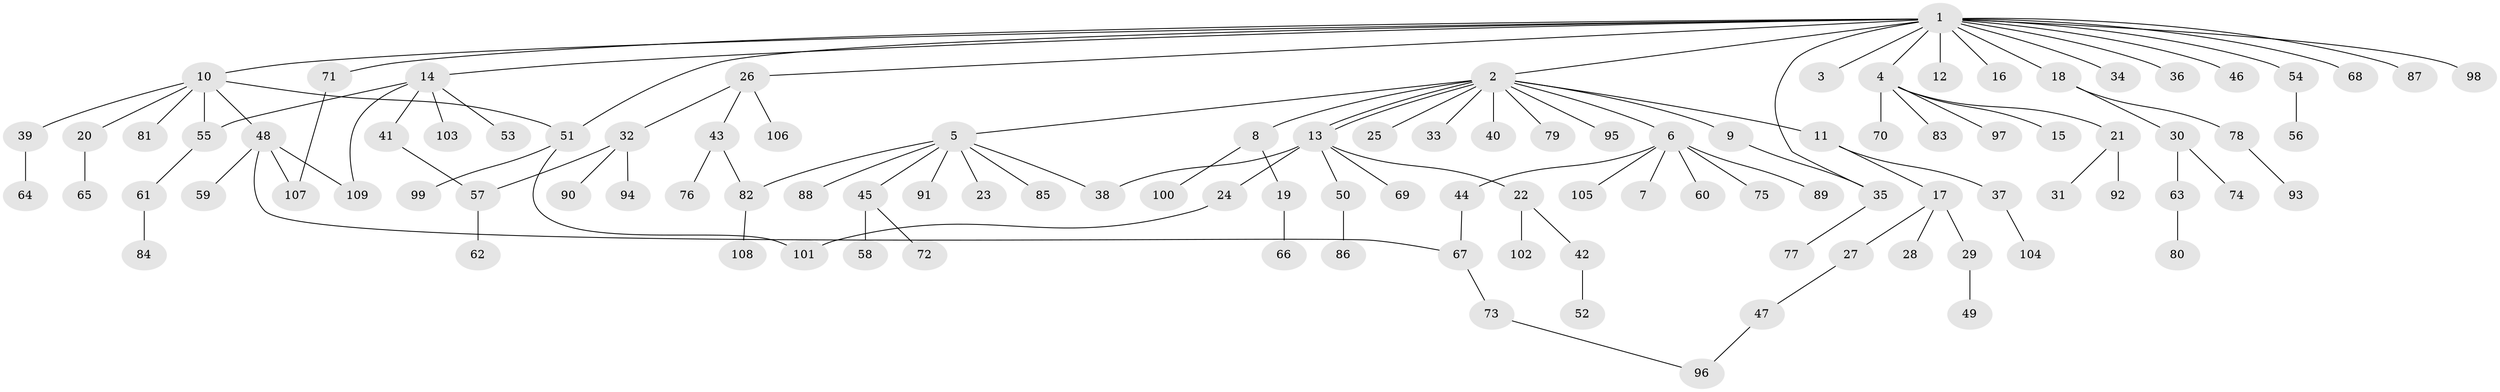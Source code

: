 // Generated by graph-tools (version 1.1) at 2025/48/03/09/25 04:48:32]
// undirected, 109 vertices, 120 edges
graph export_dot {
graph [start="1"]
  node [color=gray90,style=filled];
  1;
  2;
  3;
  4;
  5;
  6;
  7;
  8;
  9;
  10;
  11;
  12;
  13;
  14;
  15;
  16;
  17;
  18;
  19;
  20;
  21;
  22;
  23;
  24;
  25;
  26;
  27;
  28;
  29;
  30;
  31;
  32;
  33;
  34;
  35;
  36;
  37;
  38;
  39;
  40;
  41;
  42;
  43;
  44;
  45;
  46;
  47;
  48;
  49;
  50;
  51;
  52;
  53;
  54;
  55;
  56;
  57;
  58;
  59;
  60;
  61;
  62;
  63;
  64;
  65;
  66;
  67;
  68;
  69;
  70;
  71;
  72;
  73;
  74;
  75;
  76;
  77;
  78;
  79;
  80;
  81;
  82;
  83;
  84;
  85;
  86;
  87;
  88;
  89;
  90;
  91;
  92;
  93;
  94;
  95;
  96;
  97;
  98;
  99;
  100;
  101;
  102;
  103;
  104;
  105;
  106;
  107;
  108;
  109;
  1 -- 2;
  1 -- 3;
  1 -- 4;
  1 -- 10;
  1 -- 12;
  1 -- 14;
  1 -- 16;
  1 -- 18;
  1 -- 26;
  1 -- 34;
  1 -- 35;
  1 -- 36;
  1 -- 46;
  1 -- 51;
  1 -- 54;
  1 -- 68;
  1 -- 71;
  1 -- 87;
  1 -- 98;
  2 -- 5;
  2 -- 6;
  2 -- 8;
  2 -- 9;
  2 -- 11;
  2 -- 13;
  2 -- 13;
  2 -- 25;
  2 -- 33;
  2 -- 40;
  2 -- 79;
  2 -- 95;
  4 -- 15;
  4 -- 21;
  4 -- 70;
  4 -- 83;
  4 -- 97;
  5 -- 23;
  5 -- 38;
  5 -- 45;
  5 -- 82;
  5 -- 85;
  5 -- 88;
  5 -- 91;
  6 -- 7;
  6 -- 44;
  6 -- 60;
  6 -- 75;
  6 -- 89;
  6 -- 105;
  8 -- 19;
  8 -- 100;
  9 -- 35;
  10 -- 20;
  10 -- 39;
  10 -- 48;
  10 -- 51;
  10 -- 55;
  10 -- 81;
  11 -- 17;
  11 -- 37;
  13 -- 22;
  13 -- 24;
  13 -- 38;
  13 -- 50;
  13 -- 69;
  14 -- 41;
  14 -- 53;
  14 -- 55;
  14 -- 103;
  14 -- 109;
  17 -- 27;
  17 -- 28;
  17 -- 29;
  18 -- 30;
  18 -- 78;
  19 -- 66;
  20 -- 65;
  21 -- 31;
  21 -- 92;
  22 -- 42;
  22 -- 102;
  24 -- 101;
  26 -- 32;
  26 -- 43;
  26 -- 106;
  27 -- 47;
  29 -- 49;
  30 -- 63;
  30 -- 74;
  32 -- 57;
  32 -- 90;
  32 -- 94;
  35 -- 77;
  37 -- 104;
  39 -- 64;
  41 -- 57;
  42 -- 52;
  43 -- 76;
  43 -- 82;
  44 -- 67;
  45 -- 58;
  45 -- 72;
  47 -- 96;
  48 -- 59;
  48 -- 67;
  48 -- 107;
  48 -- 109;
  50 -- 86;
  51 -- 99;
  51 -- 101;
  54 -- 56;
  55 -- 61;
  57 -- 62;
  61 -- 84;
  63 -- 80;
  67 -- 73;
  71 -- 107;
  73 -- 96;
  78 -- 93;
  82 -- 108;
}

